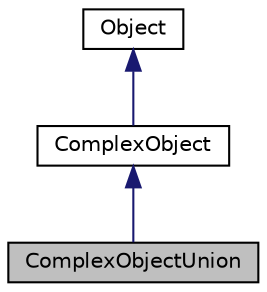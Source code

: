 digraph "ComplexObjectUnion"
{
 // LATEX_PDF_SIZE
  edge [fontname="Helvetica",fontsize="10",labelfontname="Helvetica",labelfontsize="10"];
  node [fontname="Helvetica",fontsize="10",shape=record];
  Node1 [label="ComplexObjectUnion",height=0.2,width=0.4,color="black", fillcolor="grey75", style="filled", fontcolor="black",tooltip="Classe permettant de creer l'union de 2 objets primitifs."];
  Node2 -> Node1 [dir="back",color="midnightblue",fontsize="10",style="solid",fontname="Helvetica"];
  Node2 [label="ComplexObject",height=0.2,width=0.4,color="black", fillcolor="white", style="filled",URL="$classComplexObject.html",tooltip="Super-classe abstraite d'objets complexes."];
  Node3 -> Node2 [dir="back",color="midnightblue",fontsize="10",style="solid",fontname="Helvetica"];
  Node3 [label="Object",height=0.2,width=0.4,color="black", fillcolor="white", style="filled",URL="$classObject.html",tooltip="Super-classe Abstraite d'objets primitif."];
}
